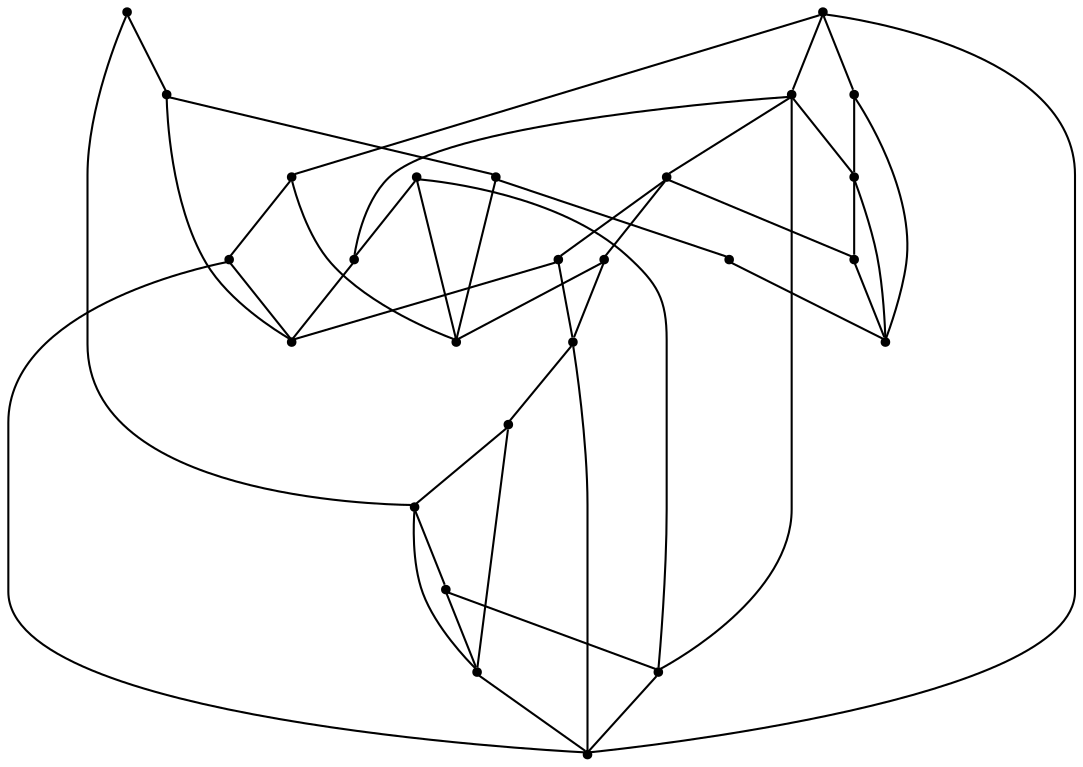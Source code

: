 graph {
  node [shape=point,comment="{\"directed\":false,\"doi\":\"10.1007/978-3-031-49275-4_6\",\"figure\":\"6\"}"]

  v0 [pos="1354.590869064398,332.72081128466755"]
  v1 [pos="1287.9135803884012,332.72081128466755"]
  v2 [pos="1221.2362917124044,332.72081128466755"]
  v3 [pos="1087.881714360411,332.72081128466755"]
  v4 [pos="1021.2043461988922,332.72081128466755"]
  v5 [pos="954.5270575228952,332.72081128466755"]
  v6 [pos="821.1724801709017,332.72081128466755"]
  v7 [pos="754.495191494905,332.72081128466755"]
  v8 [pos="687.8179028189082,332.72081128466755"]
  v9 [pos="554.4633254669146,332.72081128466755"]
  v10 [pos="487.78602089381354,332.72081128466755"]
  v11 [pos="421.1087322178168,332.72081128466755"]
  v12 [pos="1321.2522247263996,382.7281649110092"]
  v13 [pos="1287.9135803884012,432.7355185373508"]
  v14 [pos="1287.9135803884012,382.7281649110092"]
  v15 [pos="1287.9135803884012,499.4119900391396"]
  v16 [pos="1254.5749360504028,382.72816491100923"]
  v17 [pos="1021.2043461988919,432.7355185373508"]
  v18 [pos="1021.2043461988919,499.41199003913965"]
  v19 [pos="754.495191494905,432.7355185373508"]
  v20 [pos="754.495191494905,499.41199003913965"]
  v21 [pos="521.124665231812,382.7281649110092"]
  v22 [pos="487.7860208938135,432.7355185373508"]
  v23 [pos="487.7860208938135,382.72816491100923"]
  v24 [pos="454.44737655581514,382.7281649110092"]
  v25 [pos="487.7860208938135,499.41199003913965"]

  v0 -- v5 [id="-1",pos="1354.590869064398,332.72081128466755 1340.376059818538,313.7680387582656 1323.5358119827667,296.92806089849176 1304.582775380565,282.7134576583259 1194.106929185771,199.8595914886813 1037.3819550309377,222.24625545669096 954.5270575228952,332.72081128466755"]
  v0 -- v8 [id="-2",pos="1354.590869064398,332.72081128466755 1323.4191908247087,283.55942759933146 1281.7625455676475,241.90329287196892 1232.600559369703,210.73206024942147 1048.4753360288432,93.98153168863053 804.569878149172,148.59790810765878 687.8179028189082,332.72081128466755"]
  v1 -- v6 [id="-3",pos="1287.9135803884012,332.72081128466755 1271.3275590465862,310.60922744028903 1251.682807636667,290.96465320213355 1229.5708256200687,274.3788987206023 1100.6837161418591,177.71468772179173 917.837891765081,203.8352178154662 821.1724801709017,332.72081128466755"]
  v2 -- v3 [id="-4",pos="1221.2362917124044,332.72081128466755 1216.4979371792274,326.4032204425336 1210.884478841692,320.78989448927564 1204.56684236657,316.0516934092204 1167.7401189641707,288.43513694738317 1115.4985456971165,295.8945710119041 1087.881714360411,332.72081128466755"]
  v2 -- v10 [id="-5",pos="1221.2362917124044,332.72081128466755 1206.7505958071513,316.12669502868937 1191.1564266045882,300.5327487367879 1174.5621387684726,286.0472939509431 972.0256521441972,109.29209967009217 664.5433496586437,130.1868704664339 487.78602089381354,332.72081128466755"]
  v1 -- v11 [id="-6",pos="1287.9135803884012,332.72081128466755 1249.2074377125227,274.01635380037965 1198.9743682068747,223.78393172799247 1140.269159457664,185.07826342145506 900.906076607825,27.263346696064445 578.9297481342999,93.36479518398437 421.1087322178168,332.72081128466755"]
  v3 -- v7 [id="-7",pos="1087.881714360411,332.72081128466755 1070.2413970531647,299.6492938829574 1043.1620150228418,272.5703073159835 1010.0900605086684,254.93020620247592 918.0296108444403,205.831297371848 803.5946861753571,240.65729309791584 754.495191494905,332.72081128466755"]
  v4 -- v6 [id="-8",pos="1021.2043461988922,332.72081128466755 1014.0948590552824,323.244409124557 1005.6768971435986,314.8265185867366 996.2003788424977,307.71713447149676 940.962392156683,266.2902013866744 862.5999050792664,277.4835333706793 821.1724801709017,332.72081128466755"]
  v4 -- v11 [id="-9",pos="1021.2043461988922,332.72081128466755 992.1164127158498,285.1221574001546 952.1183441576031,245.12457904465373 904.5191069130021,216.03698615653707 738.8052104439756,114.76794914917298 522.3790739477384,167.00894574888355 421.1087322178168,332.72081128466755"]
  v24 -- v23 [id="-10",pos="454.44737655581514,382.7281649110092 487.7860208938135,382.72816491100923 487.7860208938135,382.72816491100923 487.7860208938135,382.72816491100923"]
  v5 -- v9 [id="-11",pos="954.5270575228952,332.72081128466755 940.3123277625573,313.7680387582656 923.4720799267861,296.92806089849176 904.5191069130021,282.7134576583259 794.0431971297903,199.8595914886813 637.3182229749572,222.24625545669096 554.4633254669146,332.72081128466755"]
  v11 -- v10 [id="-12",pos="421.1087322178168,332.72081128466755 487.78602089381354,332.72081128466755 487.78602089381354,332.72081128466755 487.78602089381354,332.72081128466755"]
  v7 -- v10 [id="-13",pos="754.495191494905,332.72081128466755 739.9803879914506,302.9497784592443 715.9224096280435,278.8920631484313 686.1509483460621,264.37742163657015 612.5017619652496,228.47212113046203 523.6917614484851,259.0724639356353 487.78602089381354,332.72081128466755"]
  v8 -- v9 [id="-14",pos="687.8179028189082,332.72081128466755 683.0796913596711,326.4032204425336 677.4662966105533,320.78989448927564 671.1485965470134,316.0516934092204 634.3218731446143,288.43513694738317 582.0802362891425,295.8945710119041 554.4633254669146,332.72081128466755"]
  v23 -- v21 [id="-15",pos="487.7860208938135,382.72816491100923 521.124665231812,382.7281649110092 521.124665231812,382.7281649110092 521.124665231812,382.7281649110092"]
  v12 -- v13 [id="-16",pos="1321.2522247263996,382.7281649110092 1287.9135803884012,432.7355185373508 1287.9135803884012,432.7355185373508 1287.9135803884012,432.7355185373508"]
  v0 -- v12 [id="-17",pos="1354.590869064398,332.72081128466755 1321.2522247263996,382.7281649110092 1321.2522247263996,382.7281649110092 1321.2522247263996,382.7281649110092"]
  v14 -- v13 [id="-18",pos="1287.9135803884012,382.7281649110092 1287.9135803884012,432.7355185373508 1287.9135803884012,432.7355185373508 1287.9135803884012,432.7355185373508"]
  v1 -- v14 [id="-19",pos="1287.9135803884012,332.72081128466755 1287.9135803884012,382.7281649110092 1287.9135803884012,382.7281649110092 1287.9135803884012,382.7281649110092"]
  v25 -- v20 [id="-20",pos="487.7860208938135,499.41199003913965 754.495191494905,499.41199003913965 754.495191494905,499.41199003913965 754.495191494905,499.41199003913965"]
  v20 -- v18 [id="-21",pos="754.495191494905,499.41199003913965 1021.2043461988919,499.41199003913965 1021.2043461988919,499.41199003913965 1021.2043461988919,499.41199003913965"]
  v18 -- v15 [id="-22",pos="1021.2043461988919,499.41199003913965 1287.9135803884012,499.4119900391396 1287.9135803884012,499.4119900391396 1287.9135803884012,499.4119900391396"]
  v25 -- v22 [id="-23",pos="487.7860208938135,499.41199003913965 487.7860208938135,432.7355185373508 487.7860208938135,432.7355185373508 487.7860208938135,432.7355185373508"]
  v22 -- v24 [id="-24",pos="487.7860208938135,432.7355185373508 454.44737655581514,382.7281649110092 454.44737655581514,382.7281649110092 454.44737655581514,382.7281649110092"]
  v24 -- v11 [id="-25",pos="454.44737655581514,382.7281649110092 421.1087322178168,332.72081128466755 421.1087322178168,332.72081128466755 421.1087322178168,332.72081128466755"]
  v10 -- v9 [id="-26",pos="487.78602089381354,332.72081128466755 554.4633254669146,332.72081128466755 554.4633254669146,332.72081128466755 554.4633254669146,332.72081128466755"]
  v22 -- v23 [id="-27",pos="487.7860208938135,432.7355185373508 487.7860208938135,382.72816491100923 487.7860208938135,382.72816491100923 487.7860208938135,382.72816491100923"]
  v23 -- v10 [id="-28",pos="487.7860208938135,382.72816491100923 487.78602089381354,332.72081128466755 487.78602089381354,332.72081128466755 487.78602089381354,332.72081128466755"]
  v1 -- v0 [id="-29",pos="1287.9135803884012,332.72081128466755 1354.590869064398,332.72081128466755 1354.590869064398,332.72081128466755 1354.590869064398,332.72081128466755"]
  v15 -- v13 [id="-30",pos="1287.9135803884012,499.4119900391396 1287.9135803884012,432.7355185373508 1287.9135803884012,432.7355185373508 1287.9135803884012,432.7355185373508"]
  v14 -- v12 [id="-31",pos="1287.9135803884012,382.7281649110092 1321.2522247263996,382.7281649110092 1321.2522247263996,382.7281649110092 1321.2522247263996,382.7281649110092"]
  v16 -- v14 [id="-32",pos="1254.5749360504028,382.72816491100923 1287.9135803884012,382.7281649110092 1287.9135803884012,382.7281649110092 1287.9135803884012,382.7281649110092"]
  v16 -- v13 [id="-33",pos="1254.5749360504028,382.72816491100923 1287.9135803884012,432.7355185373508 1287.9135803884012,432.7355185373508 1287.9135803884012,432.7355185373508"]
  v2 -- v16 [id="-34",pos="1221.2362917124044,332.72081128466755 1254.5749360504028,382.72816491100923 1254.5749360504028,382.72816491100923 1254.5749360504028,382.72816491100923"]
  v2 -- v1 [id="-35",pos="1221.2362917124044,332.72081128466755 1287.9135803884012,332.72081128466755 1287.9135803884012,332.72081128466755 1287.9135803884012,332.72081128466755"]
  v3 -- v17 [id="-36",pos="1087.881714360411,332.72081128466755 1021.2043461988919,432.7355185373508 1021.2043461988919,432.7355185373508 1021.2043461988919,432.7355185373508"]
  v4 -- v17 [id="-37",pos="1021.2043461988922,332.72081128466755 1021.2043461988919,432.7355185373508 1021.2043461988919,432.7355185373508 1021.2043461988919,432.7355185373508"]
  v18 -- v17 [id="-38",pos="1021.2043461988919,499.41199003913965 1021.2043461988919,432.7355185373508 1021.2043461988919,432.7355185373508 1021.2043461988919,432.7355185373508"]
  v5 -- v17 [id="-39",pos="954.5270575228952,332.72081128466755 1021.2043461988919,432.7355185373508 1021.2043461988919,432.7355185373508 1021.2043461988919,432.7355185373508"]
  v9 -- v21 [id="-40",pos="554.4633254669146,332.72081128466755 521.124665231812,382.7281649110092 521.124665231812,382.7281649110092 521.124665231812,382.7281649110092"]
  v21 -- v22 [id="-41",pos="521.124665231812,382.7281649110092 487.7860208938135,432.7355185373508 487.7860208938135,432.7355185373508 487.7860208938135,432.7355185373508"]
  v6 -- v19 [id="-42",pos="821.1724801709017,332.72081128466755 754.495191494905,432.7355185373508 754.495191494905,432.7355185373508 754.495191494905,432.7355185373508"]
  v7 -- v19 [id="-43",pos="754.495191494905,332.72081128466755 754.495191494905,432.7355185373508 754.495191494905,432.7355185373508 754.495191494905,432.7355185373508"]
  v20 -- v19 [id="-44",pos="754.495191494905,499.41199003913965 754.495191494905,432.7355185373508 754.495191494905,432.7355185373508 754.495191494905,432.7355185373508"]
  v8 -- v19 [id="-45",pos="687.8179028189082,332.72081128466755 754.495191494905,432.7355185373508 754.495191494905,432.7355185373508 754.495191494905,432.7355185373508"]
}